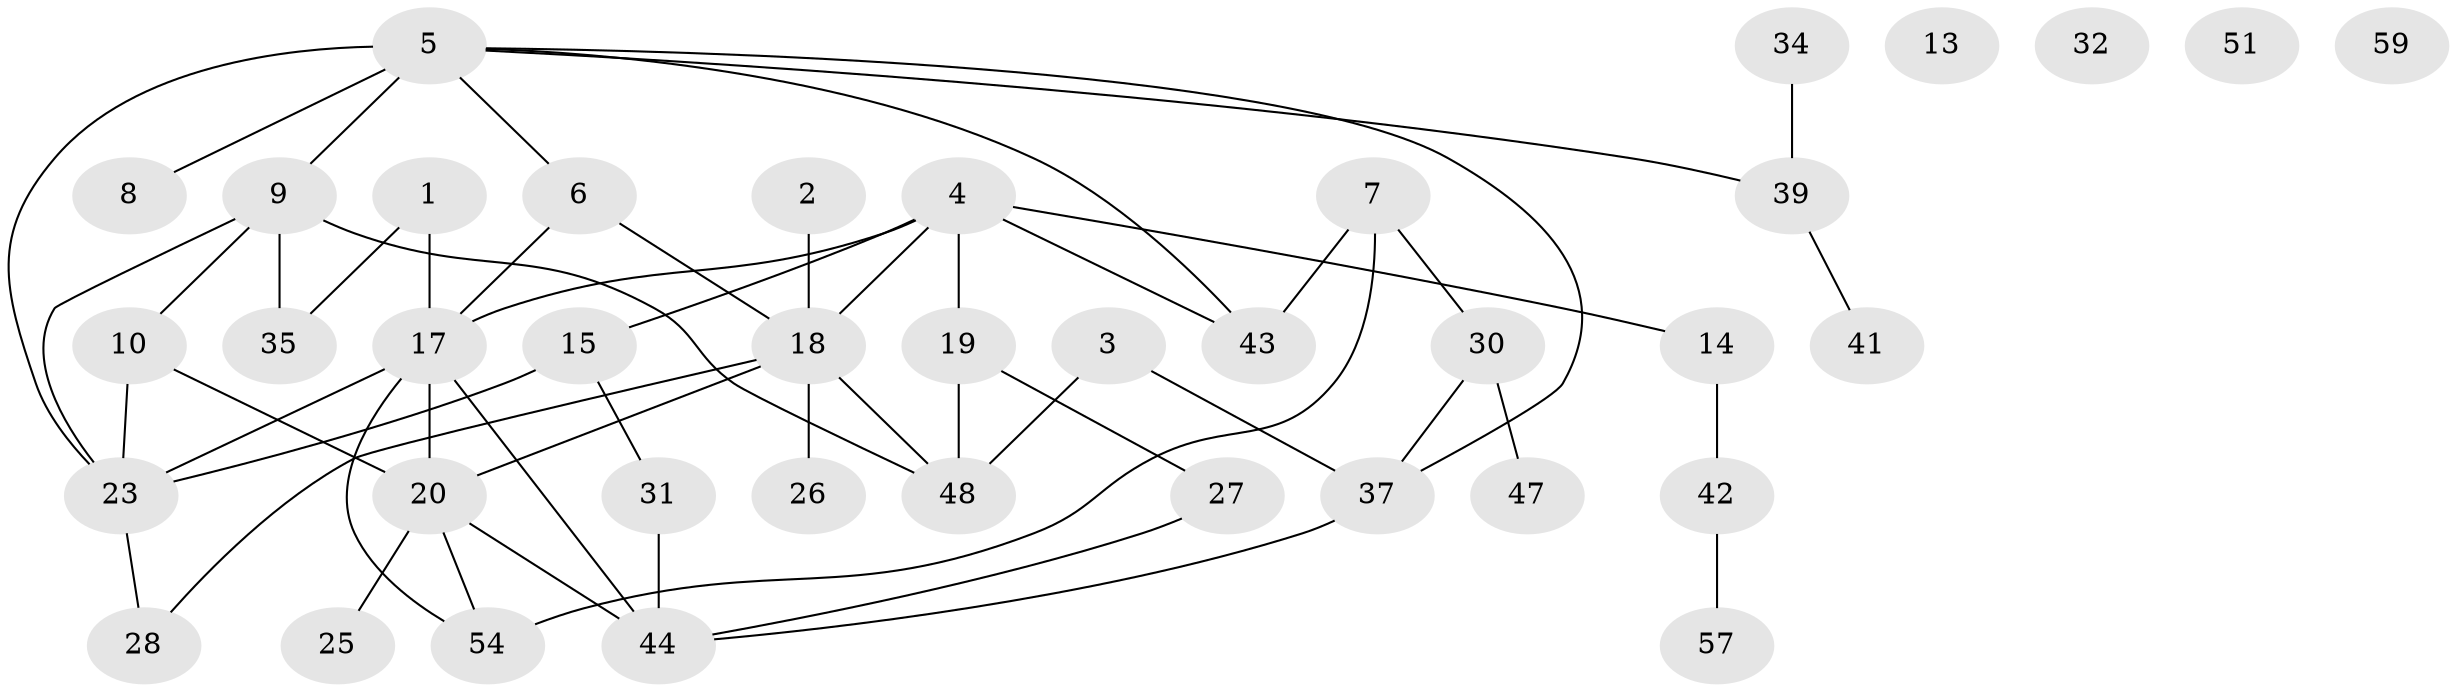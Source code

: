 // original degree distribution, {1: 0.1694915254237288, 2: 0.23728813559322035, 6: 0.06779661016949153, 3: 0.2711864406779661, 4: 0.15254237288135594, 0: 0.06779661016949153, 5: 0.03389830508474576}
// Generated by graph-tools (version 1.1) at 2025/41/03/06/25 10:41:23]
// undirected, 39 vertices, 54 edges
graph export_dot {
graph [start="1"]
  node [color=gray90,style=filled];
  1 [super="+36"];
  2;
  3 [super="+24"];
  4 [super="+33"];
  5 [super="+11"];
  6 [super="+21"];
  7;
  8;
  9 [super="+12"];
  10;
  13;
  14 [super="+16"];
  15 [super="+58"];
  17 [super="+53"];
  18 [super="+40"];
  19 [super="+22"];
  20 [super="+29"];
  23 [super="+50"];
  25;
  26;
  27;
  28;
  30 [super="+49"];
  31 [super="+38"];
  32;
  34;
  35;
  37;
  39 [super="+52"];
  41 [super="+46"];
  42 [super="+55"];
  43;
  44 [super="+45"];
  47;
  48 [super="+56"];
  51;
  54;
  57;
  59;
  1 -- 35;
  1 -- 17;
  2 -- 18 [weight=2];
  3 -- 48;
  3 -- 37;
  4 -- 18;
  4 -- 17;
  4 -- 43;
  4 -- 15;
  4 -- 14;
  4 -- 19;
  5 -- 6;
  5 -- 9;
  5 -- 23 [weight=2];
  5 -- 43;
  5 -- 8;
  5 -- 37;
  5 -- 39;
  6 -- 18;
  6 -- 17;
  7 -- 43;
  7 -- 54;
  7 -- 30;
  9 -- 35;
  9 -- 48;
  9 -- 10;
  9 -- 23;
  10 -- 20;
  10 -- 23;
  14 -- 42 [weight=2];
  15 -- 31 [weight=2];
  15 -- 23;
  17 -- 54;
  17 -- 23;
  17 -- 44;
  17 -- 20;
  18 -- 48;
  18 -- 26;
  18 -- 28;
  18 -- 20;
  19 -- 27;
  19 -- 48;
  20 -- 44;
  20 -- 54;
  20 -- 25;
  23 -- 28;
  27 -- 44;
  30 -- 47;
  30 -- 37;
  31 -- 44;
  34 -- 39;
  37 -- 44;
  39 -- 41;
  42 -- 57;
}
